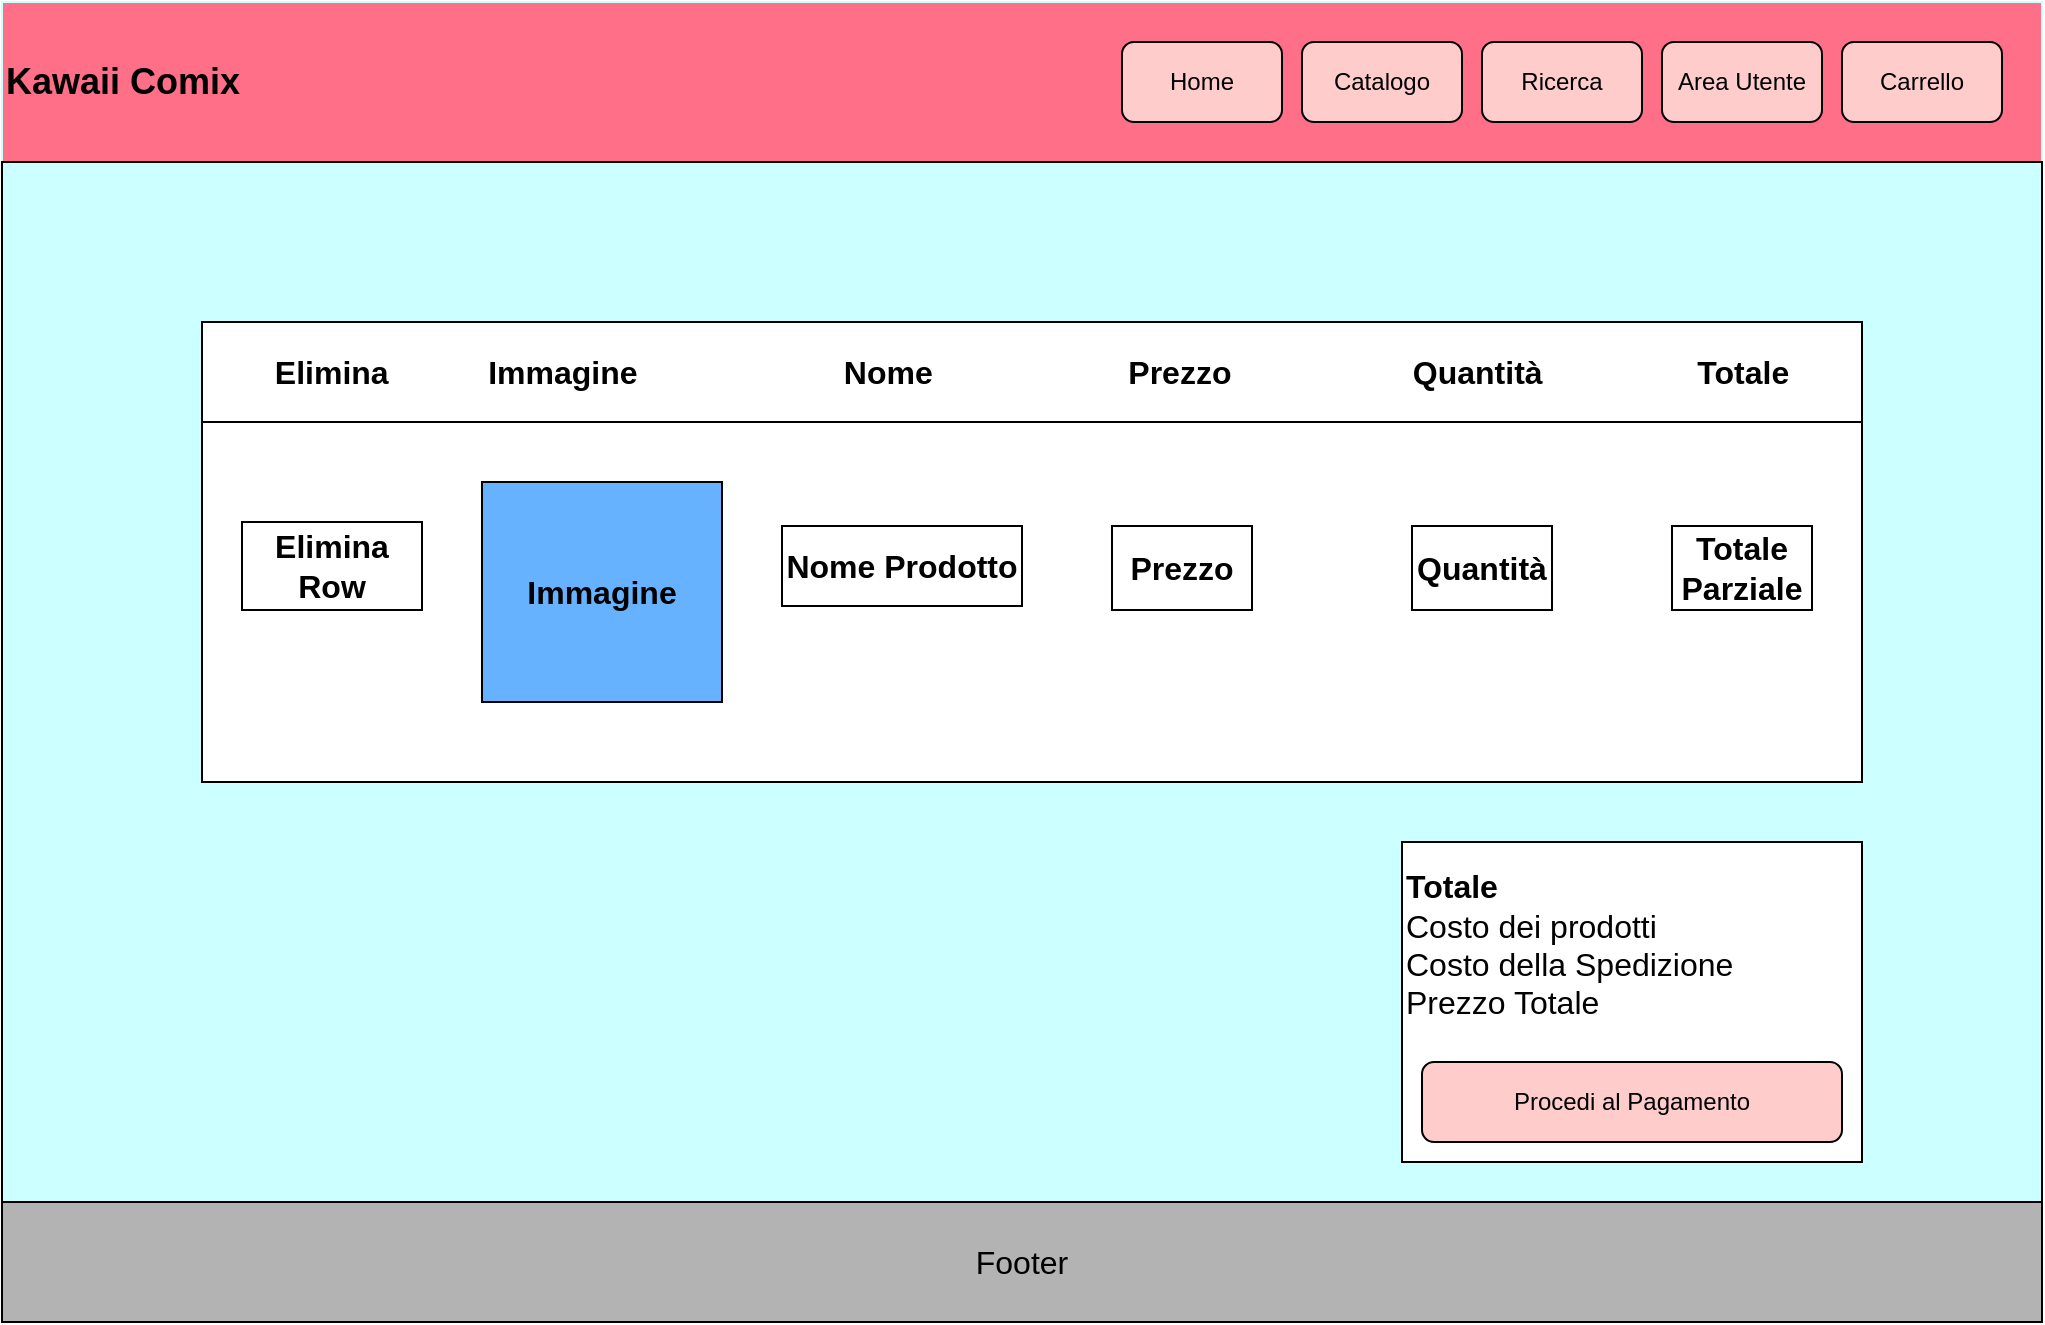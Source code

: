 <mxfile version="21.6.1" type="device">
  <diagram name="Pagina-1" id="wN6YJSM4o66fR8LFv3Vh">
    <mxGraphModel dx="1945" dy="2311" grid="1" gridSize="10" guides="1" tooltips="1" connect="1" arrows="1" fold="1" page="1" pageScale="1" pageWidth="827" pageHeight="1169" math="0" shadow="0">
      <root>
        <mxCell id="0" />
        <mxCell id="1" parent="0" />
        <mxCell id="5UGKIeRZJDmRClwh3Alo-3" value="&lt;font style=&quot;font-size: 18px;&quot;&gt;Kawaii Comix&lt;/font&gt;" style="swimlane;whiteSpace=wrap;html=1;startSize=80;fillColor=#FF6F88;align=left;strokeColor=#CCFFFF;" parent="1" vertex="1">
          <mxGeometry x="-680" y="-840" width="1020" height="644" as="geometry" />
        </mxCell>
        <mxCell id="5UGKIeRZJDmRClwh3Alo-8" value="" style="whiteSpace=wrap;html=1;fillColor=#CCFFFF;align=left;" parent="5UGKIeRZJDmRClwh3Alo-3" vertex="1">
          <mxGeometry y="80" width="1020" height="520" as="geometry" />
        </mxCell>
        <mxCell id="5UGKIeRZJDmRClwh3Alo-9" value="Home" style="rounded=1;whiteSpace=wrap;html=1;fillColor=#FFCCCC;" parent="5UGKIeRZJDmRClwh3Alo-3" vertex="1">
          <mxGeometry x="560" y="20" width="80" height="40" as="geometry" />
        </mxCell>
        <mxCell id="5UGKIeRZJDmRClwh3Alo-10" value="Catalogo" style="rounded=1;whiteSpace=wrap;html=1;fillColor=#FFCCCC;" parent="5UGKIeRZJDmRClwh3Alo-3" vertex="1">
          <mxGeometry x="650" y="20" width="80" height="40" as="geometry" />
        </mxCell>
        <mxCell id="5UGKIeRZJDmRClwh3Alo-11" value="Ricerca" style="rounded=1;whiteSpace=wrap;html=1;fillColor=#FFCCCC;" parent="5UGKIeRZJDmRClwh3Alo-3" vertex="1">
          <mxGeometry x="740" y="20" width="80" height="40" as="geometry" />
        </mxCell>
        <mxCell id="5UGKIeRZJDmRClwh3Alo-12" value="Area Utente" style="rounded=1;whiteSpace=wrap;html=1;fillColor=#FFCCCC;" parent="5UGKIeRZJDmRClwh3Alo-3" vertex="1">
          <mxGeometry x="830" y="20" width="80" height="40" as="geometry" />
        </mxCell>
        <mxCell id="5UGKIeRZJDmRClwh3Alo-13" value="Carrello" style="rounded=1;whiteSpace=wrap;html=1;fillColor=#FFCCCC;" parent="5UGKIeRZJDmRClwh3Alo-3" vertex="1">
          <mxGeometry x="920" y="20" width="80" height="40" as="geometry" />
        </mxCell>
        <mxCell id="5UGKIeRZJDmRClwh3Alo-15" value="" style="rounded=0;whiteSpace=wrap;html=1;fillColor=#FFFFFF;" parent="5UGKIeRZJDmRClwh3Alo-3" vertex="1">
          <mxGeometry x="100" y="160" width="830" height="230" as="geometry" />
        </mxCell>
        <mxCell id="5UGKIeRZJDmRClwh3Alo-34" value="&lt;font size=&quot;3&quot;&gt;&lt;b&gt;Elimina&lt;span style=&quot;white-space: pre;&quot;&gt;&#x9;&lt;/span&gt;&lt;span style=&quot;white-space: pre;&quot;&gt;&#x9;&lt;/span&gt;Immagine&lt;span style=&quot;white-space: pre;&quot;&gt;&#x9;&lt;span style=&quot;white-space: pre;&quot;&gt;&#x9;&lt;span style=&quot;white-space: pre;&quot;&gt;&#x9;&lt;/span&gt;&lt;/span&gt;&lt;/span&gt;Nome&lt;span style=&quot;white-space: pre;&quot;&gt;&#x9;&lt;span style=&quot;white-space: pre;&quot;&gt;&#x9;&lt;/span&gt;&lt;span style=&quot;white-space: pre;&quot;&gt;&#x9;&lt;/span&gt;&lt;/span&gt;Prezzo&lt;span style=&quot;white-space: pre;&quot;&gt;&#x9;&lt;span style=&quot;white-space: pre;&quot;&gt;&#x9;&lt;/span&gt;&lt;span style=&quot;white-space: pre;&quot;&gt;&#x9;&lt;/span&gt;&lt;/span&gt;Quantità&lt;span style=&quot;white-space: pre;&quot;&gt;&#x9;&lt;span style=&quot;white-space: pre;&quot;&gt;&#x9;&lt;/span&gt;&lt;span style=&quot;white-space: pre;&quot;&gt;&#x9;&lt;/span&gt;&lt;/span&gt;Totale&lt;/b&gt;&lt;/font&gt;" style="rounded=0;whiteSpace=wrap;html=1;strokeColor=#000000;fillColor=none;" parent="5UGKIeRZJDmRClwh3Alo-3" vertex="1">
          <mxGeometry x="100" y="160" width="830" height="50" as="geometry" />
        </mxCell>
        <mxCell id="hitIeefIt-lWrOTmFTHB-12" value="&lt;font size=&quot;3&quot;&gt;&lt;b&gt;Immagine&lt;/b&gt;&lt;/font&gt;" style="rounded=0;whiteSpace=wrap;html=1;fillColor=#66B2FF;" vertex="1" parent="5UGKIeRZJDmRClwh3Alo-3">
          <mxGeometry x="240" y="240" width="120" height="110" as="geometry" />
        </mxCell>
        <mxCell id="hitIeefIt-lWrOTmFTHB-26" value="&lt;font size=&quot;3&quot;&gt;&lt;b&gt;Nome Prodotto&lt;/b&gt;&lt;/font&gt;" style="rounded=0;whiteSpace=wrap;html=1;fillColor=none;" vertex="1" parent="5UGKIeRZJDmRClwh3Alo-3">
          <mxGeometry x="390" y="262" width="120" height="40" as="geometry" />
        </mxCell>
        <mxCell id="hitIeefIt-lWrOTmFTHB-27" value="&lt;font size=&quot;3&quot;&gt;&lt;b&gt;Totale&lt;/b&gt;&lt;br&gt;Costo dei prodotti&lt;br&gt;Costo della Spedizione&lt;br&gt;Prezzo Totale&lt;br&gt;&lt;br&gt;&lt;br&gt;&lt;br&gt;&lt;/font&gt;" style="rounded=0;whiteSpace=wrap;html=1;fillColor=#FFFFFF;align=left;" vertex="1" parent="5UGKIeRZJDmRClwh3Alo-3">
          <mxGeometry x="700" y="420" width="230" height="160" as="geometry" />
        </mxCell>
        <mxCell id="hitIeefIt-lWrOTmFTHB-30" value="&lt;font size=&quot;3&quot;&gt;&lt;b&gt;Prezzo&lt;/b&gt;&lt;/font&gt;" style="rounded=0;whiteSpace=wrap;html=1;fillColor=none;" vertex="1" parent="5UGKIeRZJDmRClwh3Alo-3">
          <mxGeometry x="555" y="262" width="70" height="42" as="geometry" />
        </mxCell>
        <mxCell id="hitIeefIt-lWrOTmFTHB-63" value="&lt;font size=&quot;3&quot;&gt;&lt;b&gt;Quantità&lt;/b&gt;&lt;/font&gt;" style="rounded=0;whiteSpace=wrap;html=1;fillColor=none;" vertex="1" parent="5UGKIeRZJDmRClwh3Alo-3">
          <mxGeometry x="705" y="262" width="70" height="42" as="geometry" />
        </mxCell>
        <mxCell id="hitIeefIt-lWrOTmFTHB-64" style="edgeStyle=orthogonalEdgeStyle;rounded=0;orthogonalLoop=1;jettySize=auto;html=1;exitX=0.5;exitY=1;exitDx=0;exitDy=0;" edge="1" parent="5UGKIeRZJDmRClwh3Alo-3" source="hitIeefIt-lWrOTmFTHB-26" target="hitIeefIt-lWrOTmFTHB-26">
          <mxGeometry relative="1" as="geometry" />
        </mxCell>
        <mxCell id="hitIeefIt-lWrOTmFTHB-82" value="&lt;font size=&quot;3&quot;&gt;&lt;b&gt;Totale Parziale&lt;/b&gt;&lt;/font&gt;" style="rounded=0;whiteSpace=wrap;html=1;fillColor=none;" vertex="1" parent="5UGKIeRZJDmRClwh3Alo-3">
          <mxGeometry x="835" y="262" width="70" height="42" as="geometry" />
        </mxCell>
        <mxCell id="hitIeefIt-lWrOTmFTHB-83" value="&lt;font size=&quot;3&quot;&gt;&lt;b&gt;Elimina Row&lt;/b&gt;&lt;/font&gt;" style="rounded=0;whiteSpace=wrap;html=1;fillColor=none;" vertex="1" parent="5UGKIeRZJDmRClwh3Alo-3">
          <mxGeometry x="120" y="260" width="90" height="44" as="geometry" />
        </mxCell>
        <mxCell id="hitIeefIt-lWrOTmFTHB-84" value="Procedi al Pagamento" style="rounded=1;whiteSpace=wrap;html=1;fillColor=#FFCCCC;" vertex="1" parent="5UGKIeRZJDmRClwh3Alo-3">
          <mxGeometry x="710" y="530" width="210" height="40" as="geometry" />
        </mxCell>
        <mxCell id="5UGKIeRZJDmRClwh3Alo-4" value="" style="endArrow=none;html=1;rounded=0;" parent="1" edge="1">
          <mxGeometry width="50" height="50" relative="1" as="geometry">
            <mxPoint x="-680" y="-240" as="sourcePoint" />
            <mxPoint x="320" y="-240" as="targetPoint" />
          </mxGeometry>
        </mxCell>
        <mxCell id="5UGKIeRZJDmRClwh3Alo-5" value="&lt;font size=&quot;3&quot;&gt;Footer&lt;/font&gt;" style="whiteSpace=wrap;html=1;fillColor=#B3B3B3;" parent="1" vertex="1">
          <mxGeometry x="-680" y="-240" width="1020" height="60" as="geometry" />
        </mxCell>
      </root>
    </mxGraphModel>
  </diagram>
</mxfile>
